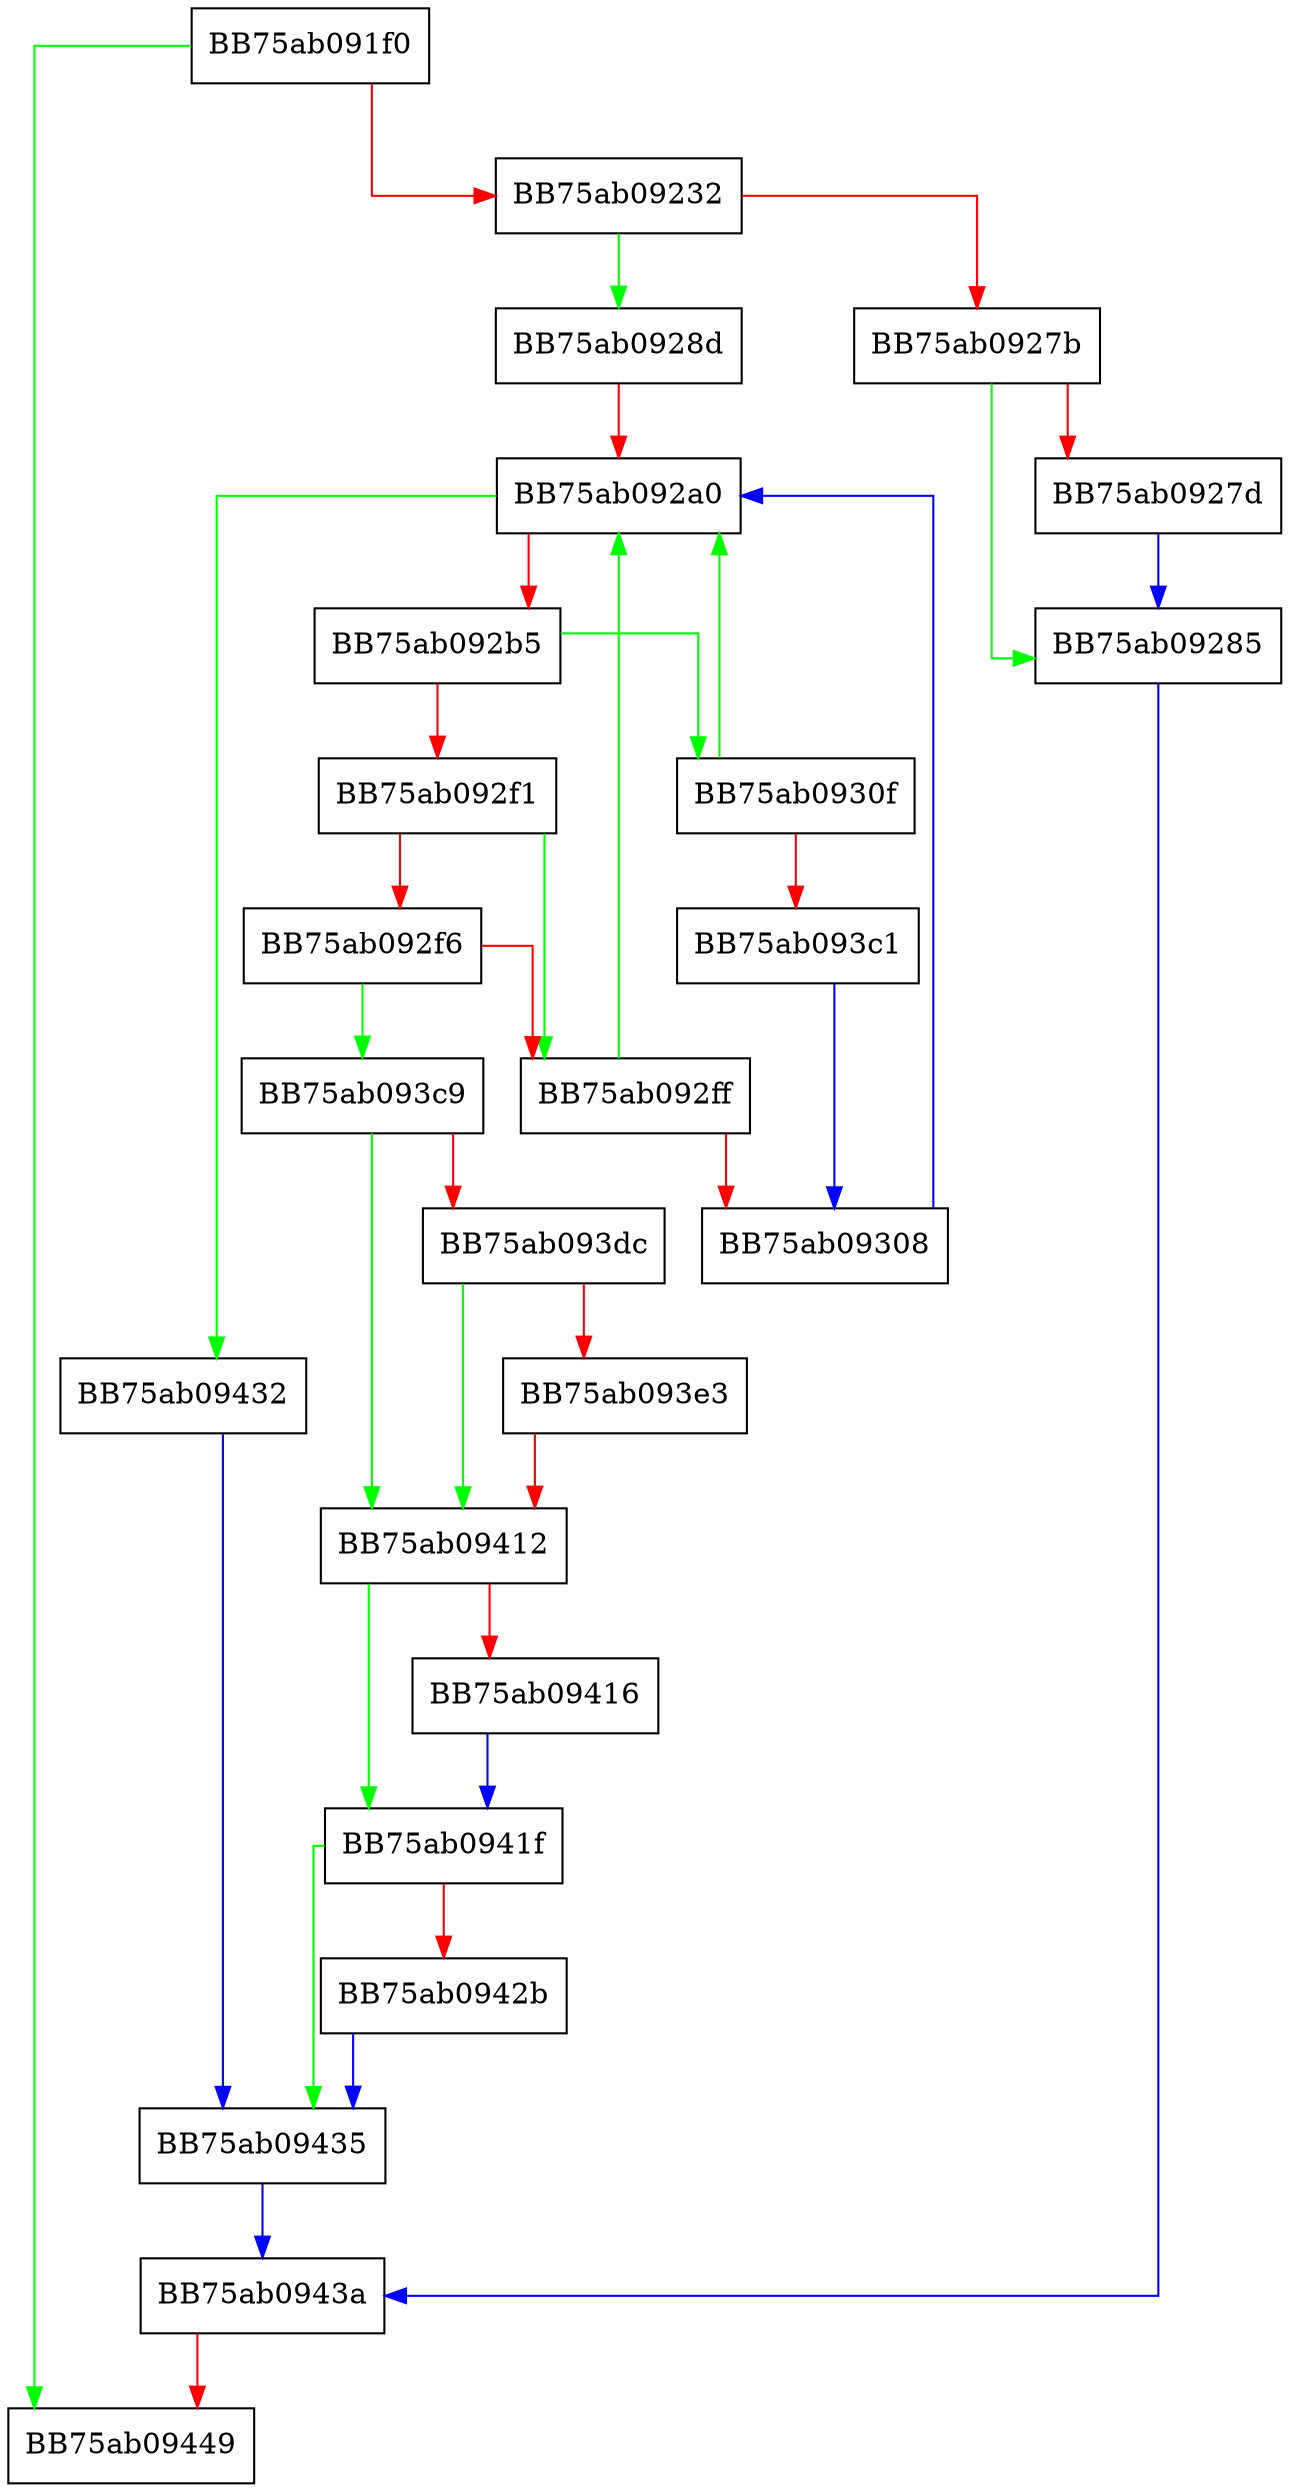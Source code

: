 digraph EnumerateProcesses {
  node [shape="box"];
  graph [splines=ortho];
  BB75ab091f0 -> BB75ab09449 [color="green"];
  BB75ab091f0 -> BB75ab09232 [color="red"];
  BB75ab09232 -> BB75ab0928d [color="green"];
  BB75ab09232 -> BB75ab0927b [color="red"];
  BB75ab0927b -> BB75ab09285 [color="green"];
  BB75ab0927b -> BB75ab0927d [color="red"];
  BB75ab0927d -> BB75ab09285 [color="blue"];
  BB75ab09285 -> BB75ab0943a [color="blue"];
  BB75ab0928d -> BB75ab092a0 [color="red"];
  BB75ab092a0 -> BB75ab09432 [color="green"];
  BB75ab092a0 -> BB75ab092b5 [color="red"];
  BB75ab092b5 -> BB75ab0930f [color="green"];
  BB75ab092b5 -> BB75ab092f1 [color="red"];
  BB75ab092f1 -> BB75ab092ff [color="green"];
  BB75ab092f1 -> BB75ab092f6 [color="red"];
  BB75ab092f6 -> BB75ab093c9 [color="green"];
  BB75ab092f6 -> BB75ab092ff [color="red"];
  BB75ab092ff -> BB75ab092a0 [color="green"];
  BB75ab092ff -> BB75ab09308 [color="red"];
  BB75ab09308 -> BB75ab092a0 [color="blue"];
  BB75ab0930f -> BB75ab092a0 [color="green"];
  BB75ab0930f -> BB75ab093c1 [color="red"];
  BB75ab093c1 -> BB75ab09308 [color="blue"];
  BB75ab093c9 -> BB75ab09412 [color="green"];
  BB75ab093c9 -> BB75ab093dc [color="red"];
  BB75ab093dc -> BB75ab09412 [color="green"];
  BB75ab093dc -> BB75ab093e3 [color="red"];
  BB75ab093e3 -> BB75ab09412 [color="red"];
  BB75ab09412 -> BB75ab0941f [color="green"];
  BB75ab09412 -> BB75ab09416 [color="red"];
  BB75ab09416 -> BB75ab0941f [color="blue"];
  BB75ab0941f -> BB75ab09435 [color="green"];
  BB75ab0941f -> BB75ab0942b [color="red"];
  BB75ab0942b -> BB75ab09435 [color="blue"];
  BB75ab09432 -> BB75ab09435 [color="blue"];
  BB75ab09435 -> BB75ab0943a [color="blue"];
  BB75ab0943a -> BB75ab09449 [color="red"];
}